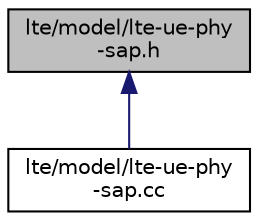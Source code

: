 digraph "lte/model/lte-ue-phy-sap.h"
{
  edge [fontname="Helvetica",fontsize="10",labelfontname="Helvetica",labelfontsize="10"];
  node [fontname="Helvetica",fontsize="10",shape=record];
  Node1 [label="lte/model/lte-ue-phy\l-sap.h",height=0.2,width=0.4,color="black", fillcolor="grey75", style="filled", fontcolor="black"];
  Node1 -> Node2 [dir="back",color="midnightblue",fontsize="10",style="solid"];
  Node2 [label="lte/model/lte-ue-phy\l-sap.cc",height=0.2,width=0.4,color="black", fillcolor="white", style="filled",URL="$d6/d38/lte-ue-phy-sap_8cc.html"];
}

